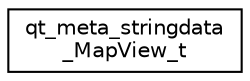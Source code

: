 digraph "Graphical Class Hierarchy"
{
  edge [fontname="Helvetica",fontsize="10",labelfontname="Helvetica",labelfontsize="10"];
  node [fontname="Helvetica",fontsize="10",shape=record];
  rankdir="LR";
  Node1 [label="qt_meta_stringdata\l_MapView_t",height=0.2,width=0.4,color="black", fillcolor="white", style="filled",URL="$structqt__meta__stringdata__MapView__t.html"];
}
